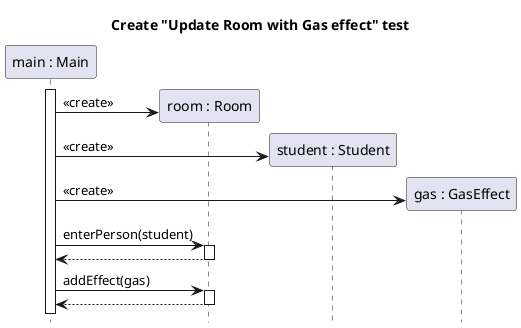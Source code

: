 @startuml room-update-gas-no-mask-create
title Create "Update Room with Gas effect" test
hide footbox
participant "main : Main" as main
participant "room : Room" as room
participant "student : Student" as stu1
participant "gas : GasEffect" as gas

main++
create room
main -> room : <<create>>
create stu1
main -> stu1 : <<create>>
create gas
main -> gas : <<create>>
main -> room ++: enterPerson(student)
return
main -> room ++: addEffect(gas)
return

@enduml